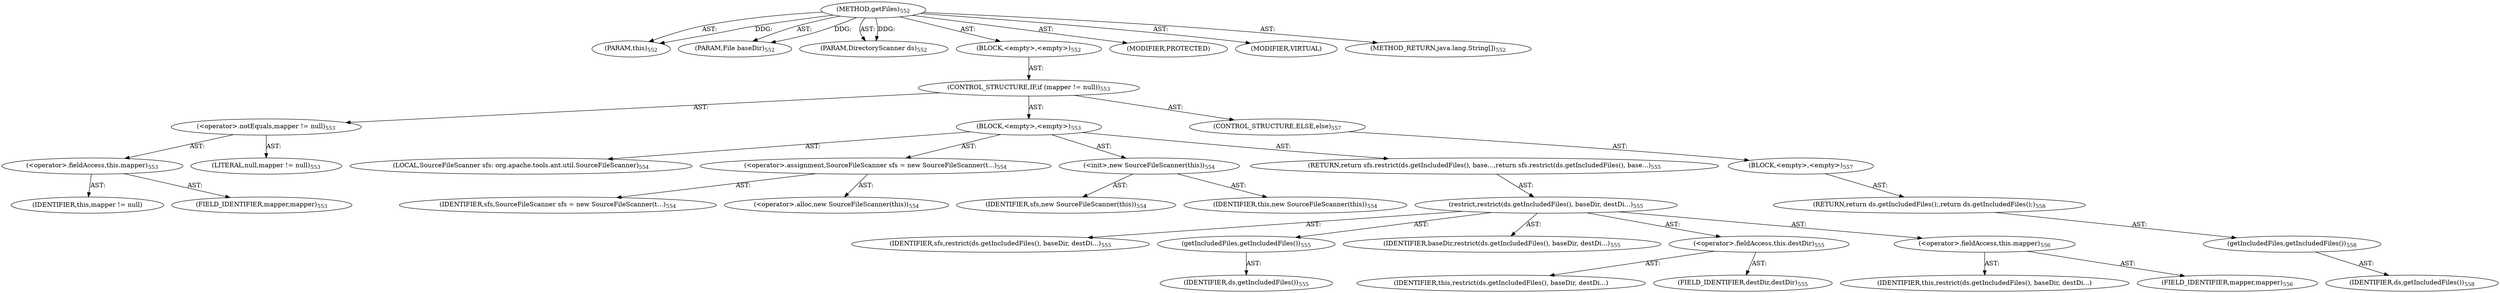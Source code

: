 digraph "getFiles" {  
"111669149715" [label = <(METHOD,getFiles)<SUB>552</SUB>> ]
"115964117003" [label = <(PARAM,this)<SUB>552</SUB>> ]
"115964117031" [label = <(PARAM,File baseDir)<SUB>552</SUB>> ]
"115964117032" [label = <(PARAM,DirectoryScanner ds)<SUB>552</SUB>> ]
"25769803855" [label = <(BLOCK,&lt;empty&gt;,&lt;empty&gt;)<SUB>552</SUB>> ]
"47244640309" [label = <(CONTROL_STRUCTURE,IF,if (mapper != null))<SUB>553</SUB>> ]
"30064771533" [label = <(&lt;operator&gt;.notEquals,mapper != null)<SUB>553</SUB>> ]
"30064771534" [label = <(&lt;operator&gt;.fieldAccess,this.mapper)<SUB>553</SUB>> ]
"68719477174" [label = <(IDENTIFIER,this,mapper != null)> ]
"55834574944" [label = <(FIELD_IDENTIFIER,mapper,mapper)<SUB>553</SUB>> ]
"90194313302" [label = <(LITERAL,null,mapper != null)<SUB>553</SUB>> ]
"25769803856" [label = <(BLOCK,&lt;empty&gt;,&lt;empty&gt;)<SUB>553</SUB>> ]
"94489280560" [label = <(LOCAL,SourceFileScanner sfs: org.apache.tools.ant.util.SourceFileScanner)<SUB>554</SUB>> ]
"30064771535" [label = <(&lt;operator&gt;.assignment,SourceFileScanner sfs = new SourceFileScanner(t...)<SUB>554</SUB>> ]
"68719477175" [label = <(IDENTIFIER,sfs,SourceFileScanner sfs = new SourceFileScanner(t...)<SUB>554</SUB>> ]
"30064771536" [label = <(&lt;operator&gt;.alloc,new SourceFileScanner(this))<SUB>554</SUB>> ]
"30064771537" [label = <(&lt;init&gt;,new SourceFileScanner(this))<SUB>554</SUB>> ]
"68719477176" [label = <(IDENTIFIER,sfs,new SourceFileScanner(this))<SUB>554</SUB>> ]
"68719476774" [label = <(IDENTIFIER,this,new SourceFileScanner(this))<SUB>554</SUB>> ]
"146028888069" [label = <(RETURN,return sfs.restrict(ds.getIncludedFiles(), base...,return sfs.restrict(ds.getIncludedFiles(), base...)<SUB>555</SUB>> ]
"30064771538" [label = <(restrict,restrict(ds.getIncludedFiles(), baseDir, destDi...)<SUB>555</SUB>> ]
"68719477177" [label = <(IDENTIFIER,sfs,restrict(ds.getIncludedFiles(), baseDir, destDi...)<SUB>555</SUB>> ]
"30064771539" [label = <(getIncludedFiles,getIncludedFiles())<SUB>555</SUB>> ]
"68719477178" [label = <(IDENTIFIER,ds,getIncludedFiles())<SUB>555</SUB>> ]
"68719477179" [label = <(IDENTIFIER,baseDir,restrict(ds.getIncludedFiles(), baseDir, destDi...)<SUB>555</SUB>> ]
"30064771540" [label = <(&lt;operator&gt;.fieldAccess,this.destDir)<SUB>555</SUB>> ]
"68719477180" [label = <(IDENTIFIER,this,restrict(ds.getIncludedFiles(), baseDir, destDi...)> ]
"55834574945" [label = <(FIELD_IDENTIFIER,destDir,destDir)<SUB>555</SUB>> ]
"30064771541" [label = <(&lt;operator&gt;.fieldAccess,this.mapper)<SUB>556</SUB>> ]
"68719477181" [label = <(IDENTIFIER,this,restrict(ds.getIncludedFiles(), baseDir, destDi...)> ]
"55834574946" [label = <(FIELD_IDENTIFIER,mapper,mapper)<SUB>556</SUB>> ]
"47244640310" [label = <(CONTROL_STRUCTURE,ELSE,else)<SUB>557</SUB>> ]
"25769803857" [label = <(BLOCK,&lt;empty&gt;,&lt;empty&gt;)<SUB>557</SUB>> ]
"146028888070" [label = <(RETURN,return ds.getIncludedFiles();,return ds.getIncludedFiles();)<SUB>558</SUB>> ]
"30064771542" [label = <(getIncludedFiles,getIncludedFiles())<SUB>558</SUB>> ]
"68719477182" [label = <(IDENTIFIER,ds,getIncludedFiles())<SUB>558</SUB>> ]
"133143986230" [label = <(MODIFIER,PROTECTED)> ]
"133143986231" [label = <(MODIFIER,VIRTUAL)> ]
"128849018899" [label = <(METHOD_RETURN,java.lang.String[])<SUB>552</SUB>> ]
  "111669149715" -> "115964117003"  [ label = "AST: "] 
  "111669149715" -> "115964117031"  [ label = "AST: "] 
  "111669149715" -> "115964117032"  [ label = "AST: "] 
  "111669149715" -> "25769803855"  [ label = "AST: "] 
  "111669149715" -> "133143986230"  [ label = "AST: "] 
  "111669149715" -> "133143986231"  [ label = "AST: "] 
  "111669149715" -> "128849018899"  [ label = "AST: "] 
  "25769803855" -> "47244640309"  [ label = "AST: "] 
  "47244640309" -> "30064771533"  [ label = "AST: "] 
  "47244640309" -> "25769803856"  [ label = "AST: "] 
  "47244640309" -> "47244640310"  [ label = "AST: "] 
  "30064771533" -> "30064771534"  [ label = "AST: "] 
  "30064771533" -> "90194313302"  [ label = "AST: "] 
  "30064771534" -> "68719477174"  [ label = "AST: "] 
  "30064771534" -> "55834574944"  [ label = "AST: "] 
  "25769803856" -> "94489280560"  [ label = "AST: "] 
  "25769803856" -> "30064771535"  [ label = "AST: "] 
  "25769803856" -> "30064771537"  [ label = "AST: "] 
  "25769803856" -> "146028888069"  [ label = "AST: "] 
  "30064771535" -> "68719477175"  [ label = "AST: "] 
  "30064771535" -> "30064771536"  [ label = "AST: "] 
  "30064771537" -> "68719477176"  [ label = "AST: "] 
  "30064771537" -> "68719476774"  [ label = "AST: "] 
  "146028888069" -> "30064771538"  [ label = "AST: "] 
  "30064771538" -> "68719477177"  [ label = "AST: "] 
  "30064771538" -> "30064771539"  [ label = "AST: "] 
  "30064771538" -> "68719477179"  [ label = "AST: "] 
  "30064771538" -> "30064771540"  [ label = "AST: "] 
  "30064771538" -> "30064771541"  [ label = "AST: "] 
  "30064771539" -> "68719477178"  [ label = "AST: "] 
  "30064771540" -> "68719477180"  [ label = "AST: "] 
  "30064771540" -> "55834574945"  [ label = "AST: "] 
  "30064771541" -> "68719477181"  [ label = "AST: "] 
  "30064771541" -> "55834574946"  [ label = "AST: "] 
  "47244640310" -> "25769803857"  [ label = "AST: "] 
  "25769803857" -> "146028888070"  [ label = "AST: "] 
  "146028888070" -> "30064771542"  [ label = "AST: "] 
  "30064771542" -> "68719477182"  [ label = "AST: "] 
  "111669149715" -> "115964117003"  [ label = "DDG: "] 
  "111669149715" -> "115964117031"  [ label = "DDG: "] 
  "111669149715" -> "115964117032"  [ label = "DDG: "] 
}
